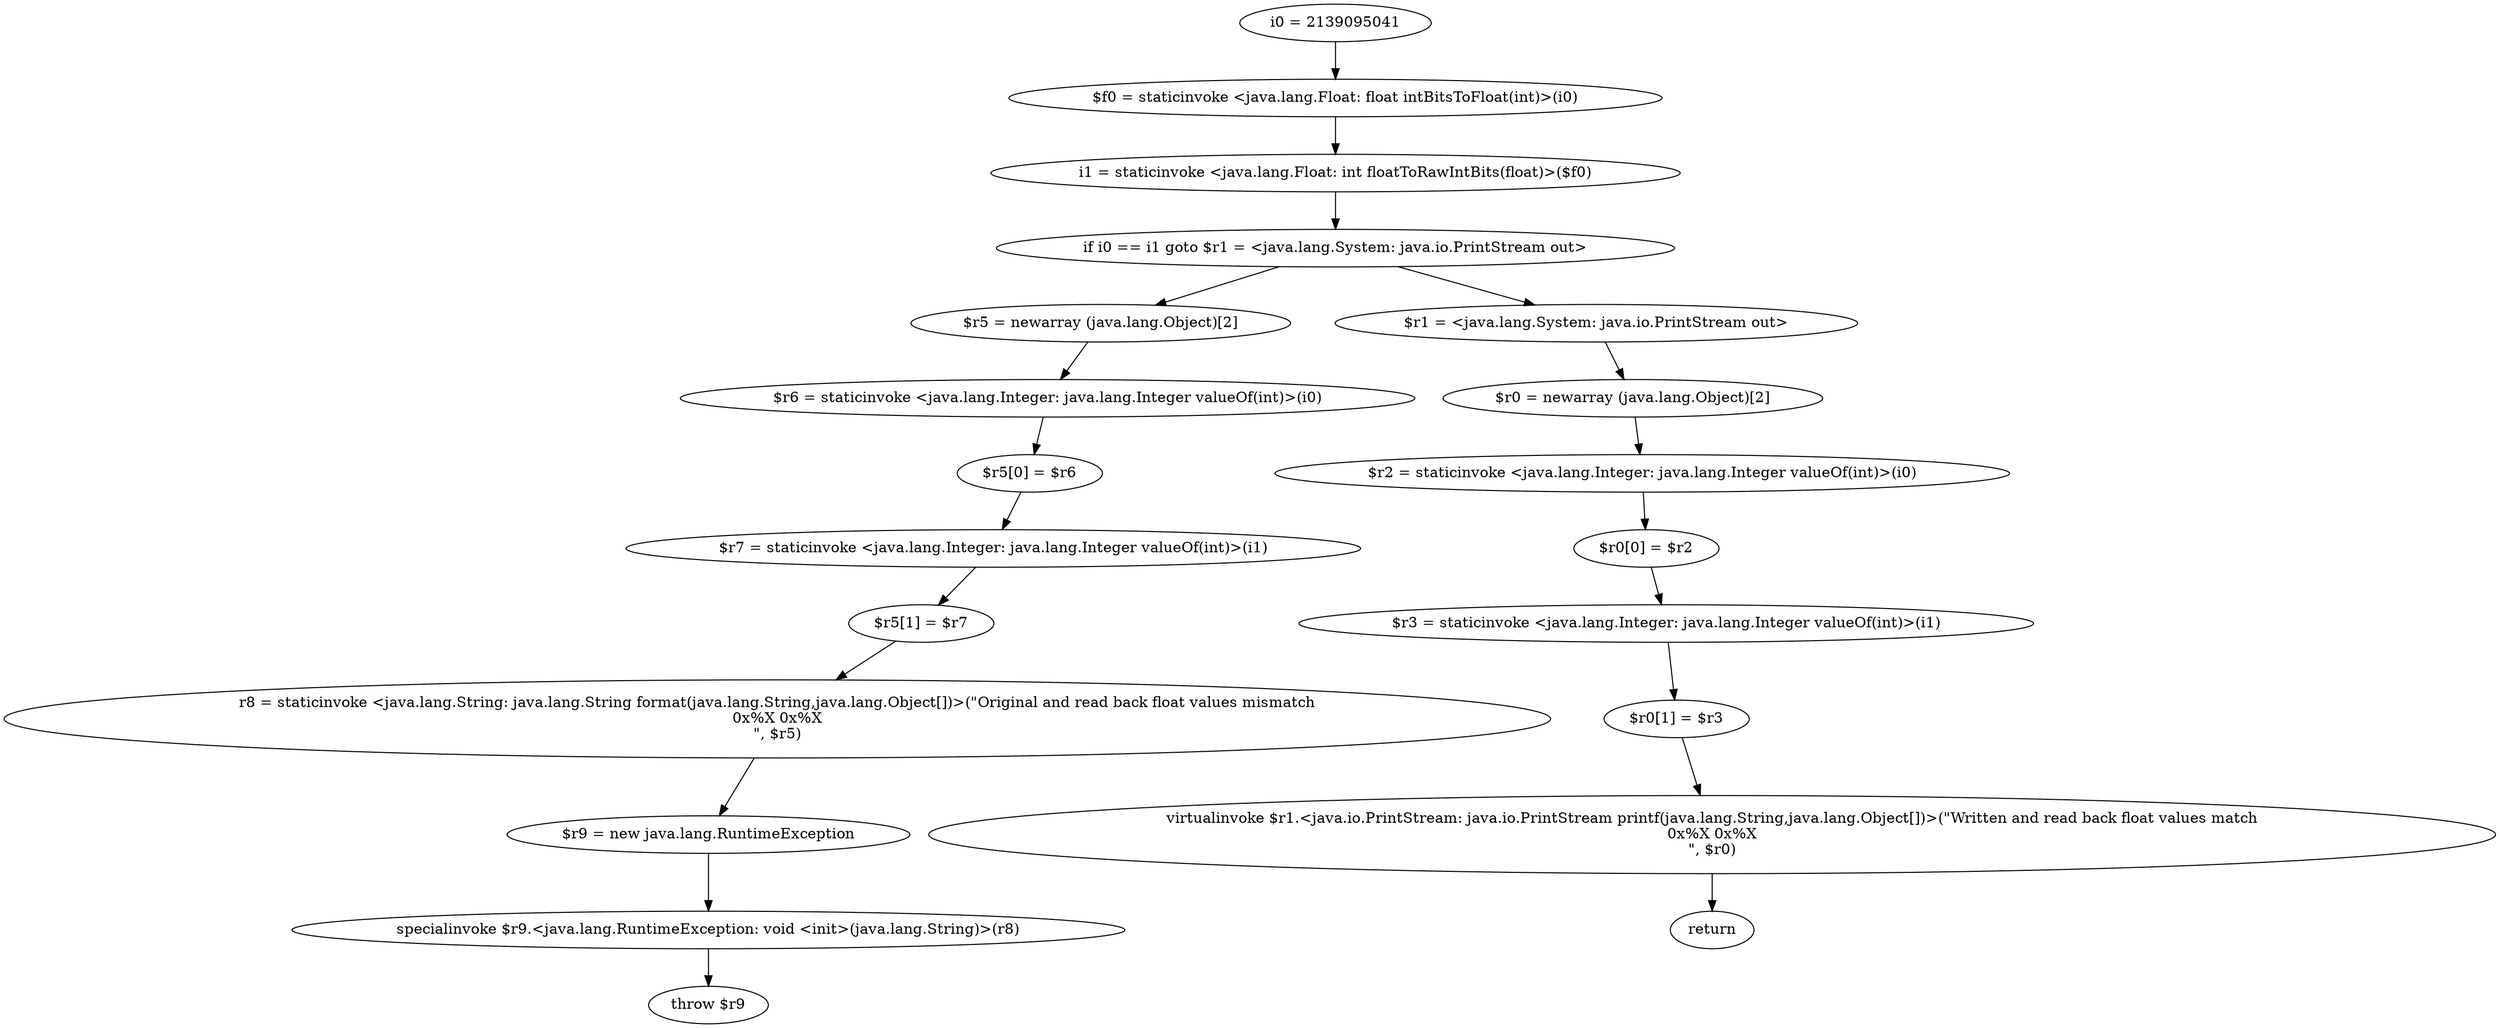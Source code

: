 digraph "unitGraph" {
    "i0 = 2139095041"
    "$f0 = staticinvoke <java.lang.Float: float intBitsToFloat(int)>(i0)"
    "i1 = staticinvoke <java.lang.Float: int floatToRawIntBits(float)>($f0)"
    "if i0 == i1 goto $r1 = <java.lang.System: java.io.PrintStream out>"
    "$r5 = newarray (java.lang.Object)[2]"
    "$r6 = staticinvoke <java.lang.Integer: java.lang.Integer valueOf(int)>(i0)"
    "$r5[0] = $r6"
    "$r7 = staticinvoke <java.lang.Integer: java.lang.Integer valueOf(int)>(i1)"
    "$r5[1] = $r7"
    "r8 = staticinvoke <java.lang.String: java.lang.String format(java.lang.String,java.lang.Object[])>(\"Original and read back float values mismatch\n0x%X 0x%X\n\", $r5)"
    "$r9 = new java.lang.RuntimeException"
    "specialinvoke $r9.<java.lang.RuntimeException: void <init>(java.lang.String)>(r8)"
    "throw $r9"
    "$r1 = <java.lang.System: java.io.PrintStream out>"
    "$r0 = newarray (java.lang.Object)[2]"
    "$r2 = staticinvoke <java.lang.Integer: java.lang.Integer valueOf(int)>(i0)"
    "$r0[0] = $r2"
    "$r3 = staticinvoke <java.lang.Integer: java.lang.Integer valueOf(int)>(i1)"
    "$r0[1] = $r3"
    "virtualinvoke $r1.<java.io.PrintStream: java.io.PrintStream printf(java.lang.String,java.lang.Object[])>(\"Written and read back float values match\n0x%X 0x%X\n\", $r0)"
    "return"
    "i0 = 2139095041"->"$f0 = staticinvoke <java.lang.Float: float intBitsToFloat(int)>(i0)";
    "$f0 = staticinvoke <java.lang.Float: float intBitsToFloat(int)>(i0)"->"i1 = staticinvoke <java.lang.Float: int floatToRawIntBits(float)>($f0)";
    "i1 = staticinvoke <java.lang.Float: int floatToRawIntBits(float)>($f0)"->"if i0 == i1 goto $r1 = <java.lang.System: java.io.PrintStream out>";
    "if i0 == i1 goto $r1 = <java.lang.System: java.io.PrintStream out>"->"$r5 = newarray (java.lang.Object)[2]";
    "if i0 == i1 goto $r1 = <java.lang.System: java.io.PrintStream out>"->"$r1 = <java.lang.System: java.io.PrintStream out>";
    "$r5 = newarray (java.lang.Object)[2]"->"$r6 = staticinvoke <java.lang.Integer: java.lang.Integer valueOf(int)>(i0)";
    "$r6 = staticinvoke <java.lang.Integer: java.lang.Integer valueOf(int)>(i0)"->"$r5[0] = $r6";
    "$r5[0] = $r6"->"$r7 = staticinvoke <java.lang.Integer: java.lang.Integer valueOf(int)>(i1)";
    "$r7 = staticinvoke <java.lang.Integer: java.lang.Integer valueOf(int)>(i1)"->"$r5[1] = $r7";
    "$r5[1] = $r7"->"r8 = staticinvoke <java.lang.String: java.lang.String format(java.lang.String,java.lang.Object[])>(\"Original and read back float values mismatch\n0x%X 0x%X\n\", $r5)";
    "r8 = staticinvoke <java.lang.String: java.lang.String format(java.lang.String,java.lang.Object[])>(\"Original and read back float values mismatch\n0x%X 0x%X\n\", $r5)"->"$r9 = new java.lang.RuntimeException";
    "$r9 = new java.lang.RuntimeException"->"specialinvoke $r9.<java.lang.RuntimeException: void <init>(java.lang.String)>(r8)";
    "specialinvoke $r9.<java.lang.RuntimeException: void <init>(java.lang.String)>(r8)"->"throw $r9";
    "$r1 = <java.lang.System: java.io.PrintStream out>"->"$r0 = newarray (java.lang.Object)[2]";
    "$r0 = newarray (java.lang.Object)[2]"->"$r2 = staticinvoke <java.lang.Integer: java.lang.Integer valueOf(int)>(i0)";
    "$r2 = staticinvoke <java.lang.Integer: java.lang.Integer valueOf(int)>(i0)"->"$r0[0] = $r2";
    "$r0[0] = $r2"->"$r3 = staticinvoke <java.lang.Integer: java.lang.Integer valueOf(int)>(i1)";
    "$r3 = staticinvoke <java.lang.Integer: java.lang.Integer valueOf(int)>(i1)"->"$r0[1] = $r3";
    "$r0[1] = $r3"->"virtualinvoke $r1.<java.io.PrintStream: java.io.PrintStream printf(java.lang.String,java.lang.Object[])>(\"Written and read back float values match\n0x%X 0x%X\n\", $r0)";
    "virtualinvoke $r1.<java.io.PrintStream: java.io.PrintStream printf(java.lang.String,java.lang.Object[])>(\"Written and read back float values match\n0x%X 0x%X\n\", $r0)"->"return";
}
